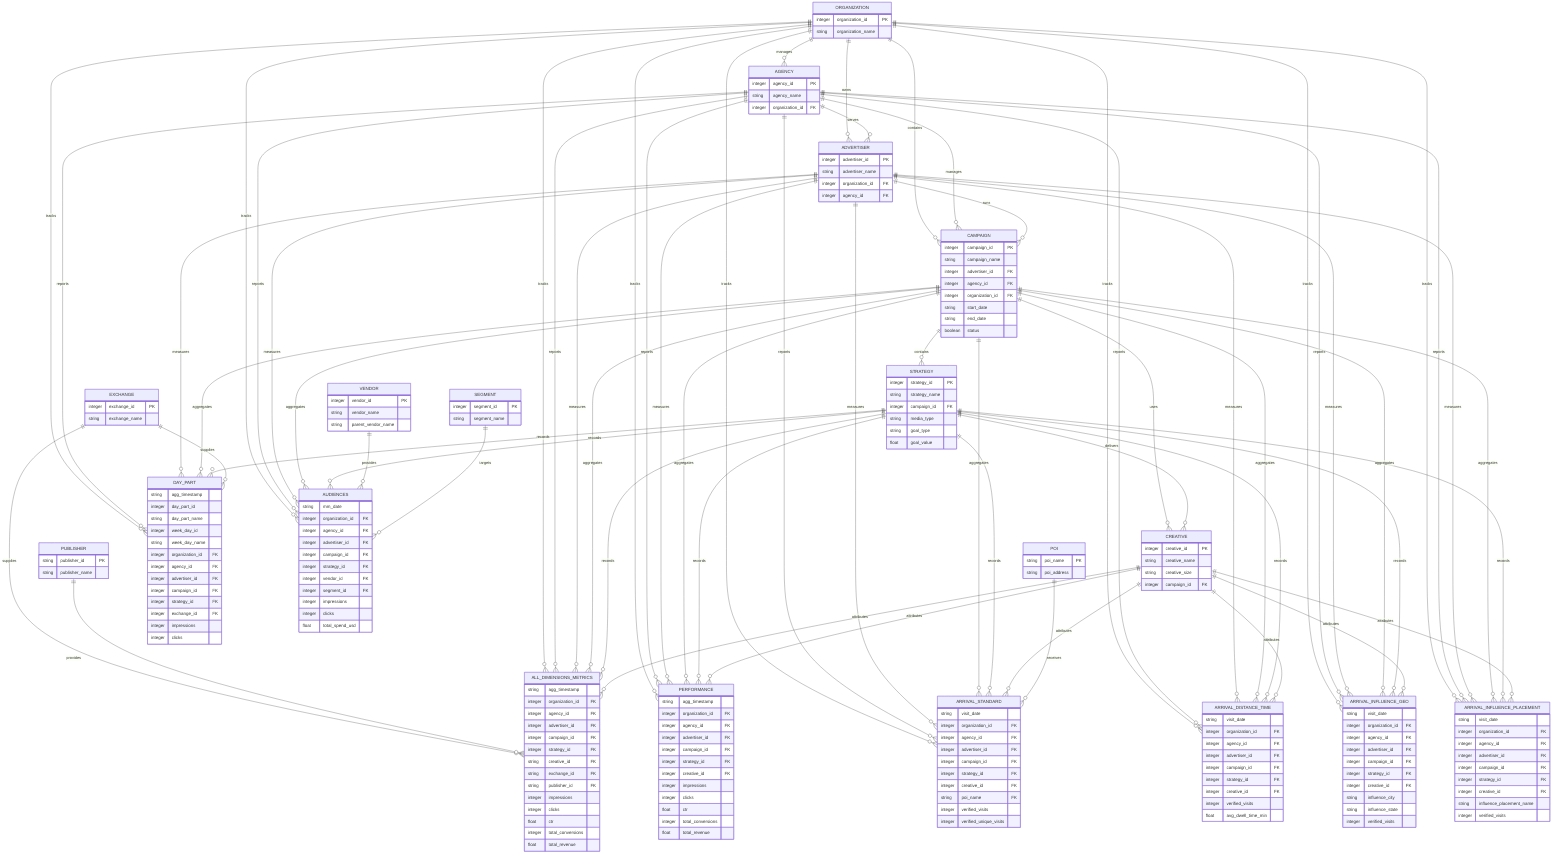 erDiagram
    ORGANIZATION ||--o{ AGENCY : manages
    ORGANIZATION ||--o{ ADVERTISER : owns
    ORGANIZATION ||--o{ CAMPAIGN : contains
    
    AGENCY ||--o{ ADVERTISER : serves
    AGENCY ||--o{ CAMPAIGN : manages
    
    ADVERTISER ||--o{ CAMPAIGN : runs
    
    CAMPAIGN ||--o{ STRATEGY : contains
    CAMPAIGN ||--o{ CREATIVE : uses
    
    STRATEGY ||--o{ CREATIVE : delivers
    
    EXCHANGE ||--o{ ALL_DIMENSIONS_METRICS : supplies
    PUBLISHER ||--o{ ALL_DIMENSIONS_METRICS : provides
    
    ORGANIZATION ||--o{ ALL_DIMENSIONS_METRICS : tracks
    AGENCY ||--o{ ALL_DIMENSIONS_METRICS : reports
    ADVERTISER ||--o{ ALL_DIMENSIONS_METRICS : measures
    CAMPAIGN ||--o{ ALL_DIMENSIONS_METRICS : aggregates
    STRATEGY ||--o{ ALL_DIMENSIONS_METRICS : records
    CREATIVE ||--o{ ALL_DIMENSIONS_METRICS : attributes
    
    ORGANIZATION ||--o{ PERFORMANCE : tracks
    AGENCY ||--o{ PERFORMANCE : reports
    ADVERTISER ||--o{ PERFORMANCE : measures
    CAMPAIGN ||--o{ PERFORMANCE : aggregates
    STRATEGY ||--o{ PERFORMANCE : records
    CREATIVE ||--o{ PERFORMANCE : attributes
    
    ORGANIZATION ||--o{ DAY_PART : tracks
    AGENCY ||--o{ DAY_PART : reports
    ADVERTISER ||--o{ DAY_PART : measures
    CAMPAIGN ||--o{ DAY_PART : aggregates
    STRATEGY ||--o{ DAY_PART : records
    EXCHANGE ||--o{ DAY_PART : supplies
    
    ORGANIZATION ||--o{ AUDIENCES : tracks
    AGENCY ||--o{ AUDIENCES : reports
    ADVERTISER ||--o{ AUDIENCES : measures
    CAMPAIGN ||--o{ AUDIENCES : aggregates
    STRATEGY ||--o{ AUDIENCES : records
    VENDOR ||--o{ AUDIENCES : provides
    SEGMENT ||--o{ AUDIENCES : targets
    
    ORGANIZATION ||--o{ ARRIVAL_STANDARD : tracks
    AGENCY ||--o{ ARRIVAL_STANDARD : reports
    ADVERTISER ||--o{ ARRIVAL_STANDARD : measures
    CAMPAIGN ||--o{ ARRIVAL_STANDARD : aggregates
    STRATEGY ||--o{ ARRIVAL_STANDARD : records
    CREATIVE ||--o{ ARRIVAL_STANDARD : attributes
    POI ||--o{ ARRIVAL_STANDARD : receives
    
    ORGANIZATION ||--o{ ARRIVAL_DISTANCE_TIME : tracks
    AGENCY ||--o{ ARRIVAL_DISTANCE_TIME : reports
    ADVERTISER ||--o{ ARRIVAL_DISTANCE_TIME : measures
    CAMPAIGN ||--o{ ARRIVAL_DISTANCE_TIME : aggregates
    STRATEGY ||--o{ ARRIVAL_DISTANCE_TIME : records
    CREATIVE ||--o{ ARRIVAL_DISTANCE_TIME : attributes
    
    ORGANIZATION ||--o{ ARRIVAL_INFLUENCE_GEO : tracks
    AGENCY ||--o{ ARRIVAL_INFLUENCE_GEO : reports
    ADVERTISER ||--o{ ARRIVAL_INFLUENCE_GEO : measures
    CAMPAIGN ||--o{ ARRIVAL_INFLUENCE_GEO : aggregates
    STRATEGY ||--o{ ARRIVAL_INFLUENCE_GEO : records
    CREATIVE ||--o{ ARRIVAL_INFLUENCE_GEO : attributes
    
    ORGANIZATION ||--o{ ARRIVAL_INFLUENCE_PLACEMENT : tracks
    AGENCY ||--o{ ARRIVAL_INFLUENCE_PLACEMENT : reports
    ADVERTISER ||--o{ ARRIVAL_INFLUENCE_PLACEMENT : measures
    CAMPAIGN ||--o{ ARRIVAL_INFLUENCE_PLACEMENT : aggregates
    STRATEGY ||--o{ ARRIVAL_INFLUENCE_PLACEMENT : records
    CREATIVE ||--o{ ARRIVAL_INFLUENCE_PLACEMENT : attributes
    
    ORGANIZATION {
        integer organization_id PK
        string organization_name
    }
    
    AGENCY {
        integer agency_id PK
        string agency_name
        integer organization_id FK
    }
    
    ADVERTISER {
        integer advertiser_id PK
        string advertiser_name
        integer organization_id FK
        integer agency_id FK
    }
    
    CAMPAIGN {
        integer campaign_id PK
        string campaign_name
        integer advertiser_id FK
        integer agency_id FK
        integer organization_id FK
        string start_date
        string end_date
        boolean status
    }
    
    STRATEGY {
        integer strategy_id PK
        string strategy_name
        integer campaign_id FK
        string media_type
        string goal_type
        float goal_value
    }
    
    CREATIVE {
        integer creative_id PK
        string creative_name
        string creative_size
        integer campaign_id FK
    }
    
    EXCHANGE {
        integer exchange_id PK
        string exchange_name
    }
    
    PUBLISHER {
        string publisher_id PK
        string publisher_name
    }
    
    VENDOR {
        integer vendor_id PK
        string vendor_name
        string parent_vendor_name
    }
    
    SEGMENT {
        integer segment_id PK
        string segment_name
    }
    
    POI {
        string poi_name PK
        string poi_address
    }
    
    ALL_DIMENSIONS_METRICS {
        string agg_timestamp
        integer organization_id FK
        integer agency_id FK
        integer advertiser_id FK
        integer campaign_id FK
        integer strategy_id FK
        string creative_id FK
        string exchange_id FK
        string publisher_id FK
        integer impressions
        integer clicks
        float ctr
        integer total_conversions
        float total_revenue
    }
    
    PERFORMANCE {
        string agg_timestamp
        integer organization_id FK
        integer agency_id FK
        integer advertiser_id FK
        integer campaign_id FK
        integer strategy_id FK
        integer creative_id FK
        integer impressions
        integer clicks
        float ctr
        integer total_conversions
        float total_revenue
    }
    
    DAY_PART {
        string agg_timestamp
        integer day_part_id
        string day_part_name
        integer week_day_id
        string week_day_name
        integer organization_id FK
        integer agency_id FK
        integer advertiser_id FK
        integer campaign_id FK
        integer strategy_id FK
        integer exchange_id FK
        integer impressions
        integer clicks
    }
    
    AUDIENCES {
        string mm_date
        integer organization_id FK
        integer agency_id FK
        integer advertiser_id FK
        integer campaign_id FK
        integer strategy_id FK
        integer vendor_id FK
        integer segment_id FK
        integer impressions
        integer clicks
        float total_spend_usd
    }
    
    ARRIVAL_STANDARD {
        string visit_date
        integer organization_id FK
        integer agency_id FK
        integer advertiser_id FK
        integer campaign_id FK
        integer strategy_id FK
        integer creative_id FK
        string poi_name FK
        integer verified_visits
        integer verified_unique_visits
    }
    
    ARRIVAL_DISTANCE_TIME {
        string visit_date
        integer organization_id FK
        integer agency_id FK
        integer advertiser_id FK
        integer campaign_id FK
        integer strategy_id FK
        integer creative_id FK
        integer verified_visits
        float avg_dwell_time_min
    }
    
    ARRIVAL_INFLUENCE_GEO {
        string visit_date
        integer organization_id FK
        integer agency_id FK
        integer advertiser_id FK
        integer campaign_id FK
        integer strategy_id FK
        integer creative_id FK
        string influence_city
        string influence_state
        integer verified_visits
    }
    
    ARRIVAL_INFLUENCE_PLACEMENT {
        string visit_date
        integer organization_id FK
        integer agency_id FK
        integer advertiser_id FK
        integer campaign_id FK
        integer strategy_id FK
        integer creative_id FK
        string influence_placement_name
        integer verified_visits
    }